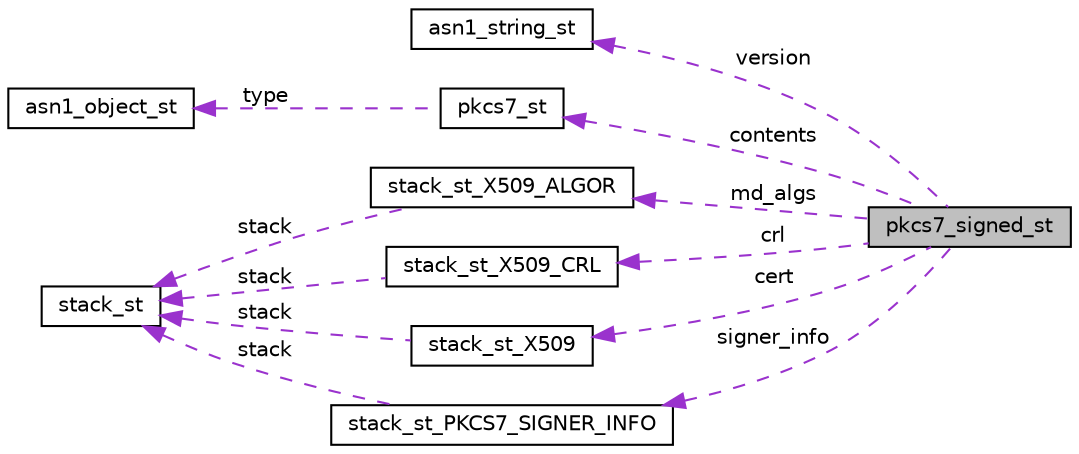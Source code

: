 digraph "pkcs7_signed_st"
{
 // LATEX_PDF_SIZE
  edge [fontname="Helvetica",fontsize="10",labelfontname="Helvetica",labelfontsize="10"];
  node [fontname="Helvetica",fontsize="10",shape=record];
  rankdir="LR";
  Node1 [label="pkcs7_signed_st",height=0.2,width=0.4,color="black", fillcolor="grey75", style="filled", fontcolor="black",tooltip=" "];
  Node2 -> Node1 [dir="back",color="darkorchid3",fontsize="10",style="dashed",label=" version" ,fontname="Helvetica"];
  Node2 [label="asn1_string_st",height=0.2,width=0.4,color="black", fillcolor="white", style="filled",URL="$asn1_8h.html#structasn1__string__st",tooltip=" "];
  Node3 -> Node1 [dir="back",color="darkorchid3",fontsize="10",style="dashed",label=" contents" ,fontname="Helvetica"];
  Node3 [label="pkcs7_st",height=0.2,width=0.4,color="black", fillcolor="white", style="filled",URL="$pkcs7_8h.html#structpkcs7__st",tooltip=" "];
  Node4 -> Node3 [dir="back",color="darkorchid3",fontsize="10",style="dashed",label=" type" ,fontname="Helvetica"];
  Node4 [label="asn1_object_st",height=0.2,width=0.4,color="black", fillcolor="white", style="filled",URL="$asn1_8h.html#structasn1__object__st",tooltip=" "];
  Node5 -> Node1 [dir="back",color="darkorchid3",fontsize="10",style="dashed",label=" md_algs" ,fontname="Helvetica"];
  Node5 [label="stack_st_X509_ALGOR",height=0.2,width=0.4,color="black", fillcolor="white", style="filled",URL="$x509_8h.html#structstack__st___x509___a_l_g_o_r",tooltip=" "];
  Node6 -> Node5 [dir="back",color="darkorchid3",fontsize="10",style="dashed",label=" stack" ,fontname="Helvetica"];
  Node6 [label="stack_st",height=0.2,width=0.4,color="black", fillcolor="white", style="filled",URL="$structstack__st.html",tooltip=" "];
  Node7 -> Node1 [dir="back",color="darkorchid3",fontsize="10",style="dashed",label=" crl" ,fontname="Helvetica"];
  Node7 [label="stack_st_X509_CRL",height=0.2,width=0.4,color="black", fillcolor="white", style="filled",URL="$x509_8h.html#structstack__st___x509___c_r_l",tooltip=" "];
  Node6 -> Node7 [dir="back",color="darkorchid3",fontsize="10",style="dashed",label=" stack" ,fontname="Helvetica"];
  Node8 -> Node1 [dir="back",color="darkorchid3",fontsize="10",style="dashed",label=" cert" ,fontname="Helvetica"];
  Node8 [label="stack_st_X509",height=0.2,width=0.4,color="black", fillcolor="white", style="filled",URL="$x509_8h.html#structstack__st___x509",tooltip=" "];
  Node6 -> Node8 [dir="back",color="darkorchid3",fontsize="10",style="dashed",label=" stack" ,fontname="Helvetica"];
  Node9 -> Node1 [dir="back",color="darkorchid3",fontsize="10",style="dashed",label=" signer_info" ,fontname="Helvetica"];
  Node9 [label="stack_st_PKCS7_SIGNER_INFO",height=0.2,width=0.4,color="black", fillcolor="white", style="filled",URL="$pkcs7_8h.html#structstack__st___p_k_c_s7___s_i_g_n_e_r___i_n_f_o",tooltip=" "];
  Node6 -> Node9 [dir="back",color="darkorchid3",fontsize="10",style="dashed",label=" stack" ,fontname="Helvetica"];
}
